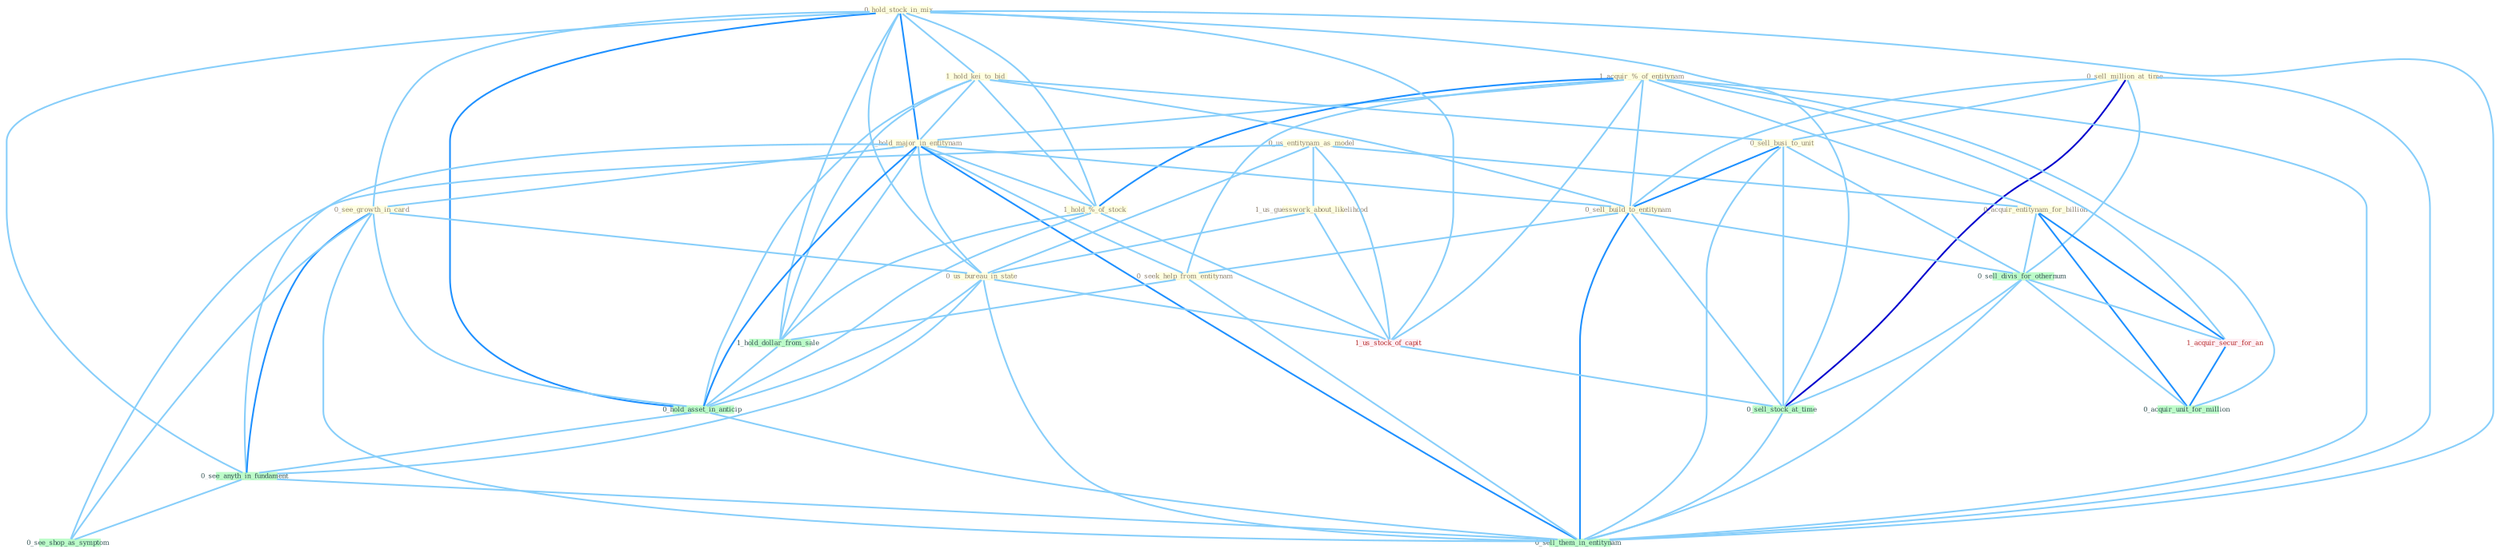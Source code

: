 Graph G{ 
    node
    [shape=polygon,style=filled,width=.5,height=.06,color="#BDFCC9",fixedsize=true,fontsize=4,
    fontcolor="#2f4f4f"];
    {node
    [color="#ffffe0", fontcolor="#8b7d6b"] "0_sell_million_at_time " "1_acquir_%_of_entitynam " "0_hold_stock_in_mix " "0_us_entitynam_as_model " "1_hold_kei_to_bid " "0_sell_busi_to_unit " "0_acquir_entitynam_for_billion " "1_hold_major_in_entitynam " "1_us_guesswork_about_likelihood " "0_see_growth_in_card " "0_sell_build_to_entitynam " "0_seek_help_from_entitynam " "1_hold_%_of_stock " "0_us_bureau_in_state "}
{node [color="#fff0f5", fontcolor="#b22222"] "1_acquir_secur_for_an " "1_us_stock_of_capit "}
edge [color="#B0E2FF"];

	"0_sell_million_at_time " -- "0_sell_busi_to_unit " [w="1", color="#87cefa" ];
	"0_sell_million_at_time " -- "0_sell_build_to_entitynam " [w="1", color="#87cefa" ];
	"0_sell_million_at_time " -- "0_sell_divis_for_othernum " [w="1", color="#87cefa" ];
	"0_sell_million_at_time " -- "0_sell_stock_at_time " [w="3", color="#0000cd" , len=0.6];
	"0_sell_million_at_time " -- "0_sell_them_in_entitynam " [w="1", color="#87cefa" ];
	"1_acquir_%_of_entitynam " -- "0_acquir_entitynam_for_billion " [w="1", color="#87cefa" ];
	"1_acquir_%_of_entitynam " -- "1_hold_major_in_entitynam " [w="1", color="#87cefa" ];
	"1_acquir_%_of_entitynam " -- "0_sell_build_to_entitynam " [w="1", color="#87cefa" ];
	"1_acquir_%_of_entitynam " -- "0_seek_help_from_entitynam " [w="1", color="#87cefa" ];
	"1_acquir_%_of_entitynam " -- "1_hold_%_of_stock " [w="2", color="#1e90ff" , len=0.8];
	"1_acquir_%_of_entitynam " -- "1_acquir_secur_for_an " [w="1", color="#87cefa" ];
	"1_acquir_%_of_entitynam " -- "1_us_stock_of_capit " [w="1", color="#87cefa" ];
	"1_acquir_%_of_entitynam " -- "0_acquir_unit_for_million " [w="1", color="#87cefa" ];
	"1_acquir_%_of_entitynam " -- "0_sell_them_in_entitynam " [w="1", color="#87cefa" ];
	"0_hold_stock_in_mix " -- "1_hold_kei_to_bid " [w="1", color="#87cefa" ];
	"0_hold_stock_in_mix " -- "1_hold_major_in_entitynam " [w="2", color="#1e90ff" , len=0.8];
	"0_hold_stock_in_mix " -- "0_see_growth_in_card " [w="1", color="#87cefa" ];
	"0_hold_stock_in_mix " -- "1_hold_%_of_stock " [w="1", color="#87cefa" ];
	"0_hold_stock_in_mix " -- "0_us_bureau_in_state " [w="1", color="#87cefa" ];
	"0_hold_stock_in_mix " -- "1_us_stock_of_capit " [w="1", color="#87cefa" ];
	"0_hold_stock_in_mix " -- "1_hold_dollar_from_sale " [w="1", color="#87cefa" ];
	"0_hold_stock_in_mix " -- "0_hold_asset_in_anticip " [w="2", color="#1e90ff" , len=0.8];
	"0_hold_stock_in_mix " -- "0_sell_stock_at_time " [w="1", color="#87cefa" ];
	"0_hold_stock_in_mix " -- "0_see_anyth_in_fundament " [w="1", color="#87cefa" ];
	"0_hold_stock_in_mix " -- "0_sell_them_in_entitynam " [w="1", color="#87cefa" ];
	"0_us_entitynam_as_model " -- "0_acquir_entitynam_for_billion " [w="1", color="#87cefa" ];
	"0_us_entitynam_as_model " -- "1_us_guesswork_about_likelihood " [w="1", color="#87cefa" ];
	"0_us_entitynam_as_model " -- "0_us_bureau_in_state " [w="1", color="#87cefa" ];
	"0_us_entitynam_as_model " -- "1_us_stock_of_capit " [w="1", color="#87cefa" ];
	"0_us_entitynam_as_model " -- "0_see_shop_as_symptom " [w="1", color="#87cefa" ];
	"1_hold_kei_to_bid " -- "0_sell_busi_to_unit " [w="1", color="#87cefa" ];
	"1_hold_kei_to_bid " -- "1_hold_major_in_entitynam " [w="1", color="#87cefa" ];
	"1_hold_kei_to_bid " -- "0_sell_build_to_entitynam " [w="1", color="#87cefa" ];
	"1_hold_kei_to_bid " -- "1_hold_%_of_stock " [w="1", color="#87cefa" ];
	"1_hold_kei_to_bid " -- "1_hold_dollar_from_sale " [w="1", color="#87cefa" ];
	"1_hold_kei_to_bid " -- "0_hold_asset_in_anticip " [w="1", color="#87cefa" ];
	"0_sell_busi_to_unit " -- "0_sell_build_to_entitynam " [w="2", color="#1e90ff" , len=0.8];
	"0_sell_busi_to_unit " -- "0_sell_divis_for_othernum " [w="1", color="#87cefa" ];
	"0_sell_busi_to_unit " -- "0_sell_stock_at_time " [w="1", color="#87cefa" ];
	"0_sell_busi_to_unit " -- "0_sell_them_in_entitynam " [w="1", color="#87cefa" ];
	"0_acquir_entitynam_for_billion " -- "0_sell_divis_for_othernum " [w="1", color="#87cefa" ];
	"0_acquir_entitynam_for_billion " -- "1_acquir_secur_for_an " [w="2", color="#1e90ff" , len=0.8];
	"0_acquir_entitynam_for_billion " -- "0_acquir_unit_for_million " [w="2", color="#1e90ff" , len=0.8];
	"1_hold_major_in_entitynam " -- "0_see_growth_in_card " [w="1", color="#87cefa" ];
	"1_hold_major_in_entitynam " -- "0_sell_build_to_entitynam " [w="1", color="#87cefa" ];
	"1_hold_major_in_entitynam " -- "0_seek_help_from_entitynam " [w="1", color="#87cefa" ];
	"1_hold_major_in_entitynam " -- "1_hold_%_of_stock " [w="1", color="#87cefa" ];
	"1_hold_major_in_entitynam " -- "0_us_bureau_in_state " [w="1", color="#87cefa" ];
	"1_hold_major_in_entitynam " -- "1_hold_dollar_from_sale " [w="1", color="#87cefa" ];
	"1_hold_major_in_entitynam " -- "0_hold_asset_in_anticip " [w="2", color="#1e90ff" , len=0.8];
	"1_hold_major_in_entitynam " -- "0_see_anyth_in_fundament " [w="1", color="#87cefa" ];
	"1_hold_major_in_entitynam " -- "0_sell_them_in_entitynam " [w="2", color="#1e90ff" , len=0.8];
	"1_us_guesswork_about_likelihood " -- "0_us_bureau_in_state " [w="1", color="#87cefa" ];
	"1_us_guesswork_about_likelihood " -- "1_us_stock_of_capit " [w="1", color="#87cefa" ];
	"0_see_growth_in_card " -- "0_us_bureau_in_state " [w="1", color="#87cefa" ];
	"0_see_growth_in_card " -- "0_hold_asset_in_anticip " [w="1", color="#87cefa" ];
	"0_see_growth_in_card " -- "0_see_anyth_in_fundament " [w="2", color="#1e90ff" , len=0.8];
	"0_see_growth_in_card " -- "0_see_shop_as_symptom " [w="1", color="#87cefa" ];
	"0_see_growth_in_card " -- "0_sell_them_in_entitynam " [w="1", color="#87cefa" ];
	"0_sell_build_to_entitynam " -- "0_seek_help_from_entitynam " [w="1", color="#87cefa" ];
	"0_sell_build_to_entitynam " -- "0_sell_divis_for_othernum " [w="1", color="#87cefa" ];
	"0_sell_build_to_entitynam " -- "0_sell_stock_at_time " [w="1", color="#87cefa" ];
	"0_sell_build_to_entitynam " -- "0_sell_them_in_entitynam " [w="2", color="#1e90ff" , len=0.8];
	"0_seek_help_from_entitynam " -- "1_hold_dollar_from_sale " [w="1", color="#87cefa" ];
	"0_seek_help_from_entitynam " -- "0_sell_them_in_entitynam " [w="1", color="#87cefa" ];
	"1_hold_%_of_stock " -- "1_us_stock_of_capit " [w="1", color="#87cefa" ];
	"1_hold_%_of_stock " -- "1_hold_dollar_from_sale " [w="1", color="#87cefa" ];
	"1_hold_%_of_stock " -- "0_hold_asset_in_anticip " [w="1", color="#87cefa" ];
	"0_us_bureau_in_state " -- "1_us_stock_of_capit " [w="1", color="#87cefa" ];
	"0_us_bureau_in_state " -- "0_hold_asset_in_anticip " [w="1", color="#87cefa" ];
	"0_us_bureau_in_state " -- "0_see_anyth_in_fundament " [w="1", color="#87cefa" ];
	"0_us_bureau_in_state " -- "0_sell_them_in_entitynam " [w="1", color="#87cefa" ];
	"0_sell_divis_for_othernum " -- "1_acquir_secur_for_an " [w="1", color="#87cefa" ];
	"0_sell_divis_for_othernum " -- "0_sell_stock_at_time " [w="1", color="#87cefa" ];
	"0_sell_divis_for_othernum " -- "0_acquir_unit_for_million " [w="1", color="#87cefa" ];
	"0_sell_divis_for_othernum " -- "0_sell_them_in_entitynam " [w="1", color="#87cefa" ];
	"1_acquir_secur_for_an " -- "0_acquir_unit_for_million " [w="2", color="#1e90ff" , len=0.8];
	"1_us_stock_of_capit " -- "0_sell_stock_at_time " [w="1", color="#87cefa" ];
	"1_hold_dollar_from_sale " -- "0_hold_asset_in_anticip " [w="1", color="#87cefa" ];
	"0_hold_asset_in_anticip " -- "0_see_anyth_in_fundament " [w="1", color="#87cefa" ];
	"0_hold_asset_in_anticip " -- "0_sell_them_in_entitynam " [w="1", color="#87cefa" ];
	"0_sell_stock_at_time " -- "0_sell_them_in_entitynam " [w="1", color="#87cefa" ];
	"0_see_anyth_in_fundament " -- "0_see_shop_as_symptom " [w="1", color="#87cefa" ];
	"0_see_anyth_in_fundament " -- "0_sell_them_in_entitynam " [w="1", color="#87cefa" ];
}